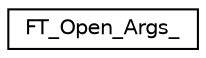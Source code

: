 digraph "Graphical Class Hierarchy"
{
 // LATEX_PDF_SIZE
  edge [fontname="Helvetica",fontsize="10",labelfontname="Helvetica",labelfontsize="10"];
  node [fontname="Helvetica",fontsize="10",shape=record];
  rankdir="LR";
  Node0 [label="FT_Open_Args_",height=0.2,width=0.4,color="black", fillcolor="white", style="filled",URL="$db/dbb/structFT__Open__Args__.html",tooltip=" "];
}
